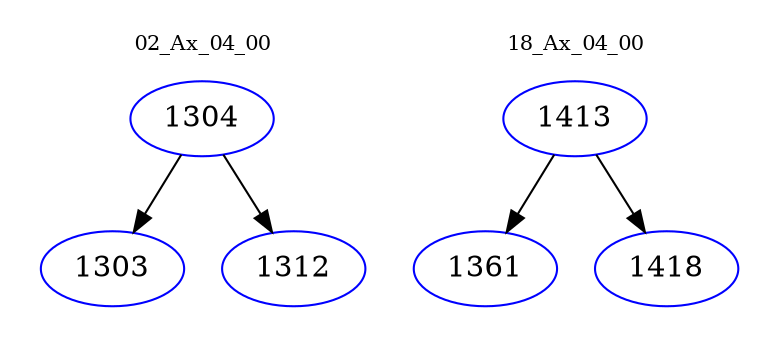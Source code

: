 digraph{
subgraph cluster_0 {
color = white
label = "02_Ax_04_00";
fontsize=10;
T0_1304 [label="1304", color="blue"]
T0_1304 -> T0_1303 [color="black"]
T0_1303 [label="1303", color="blue"]
T0_1304 -> T0_1312 [color="black"]
T0_1312 [label="1312", color="blue"]
}
subgraph cluster_1 {
color = white
label = "18_Ax_04_00";
fontsize=10;
T1_1413 [label="1413", color="blue"]
T1_1413 -> T1_1361 [color="black"]
T1_1361 [label="1361", color="blue"]
T1_1413 -> T1_1418 [color="black"]
T1_1418 [label="1418", color="blue"]
}
}
